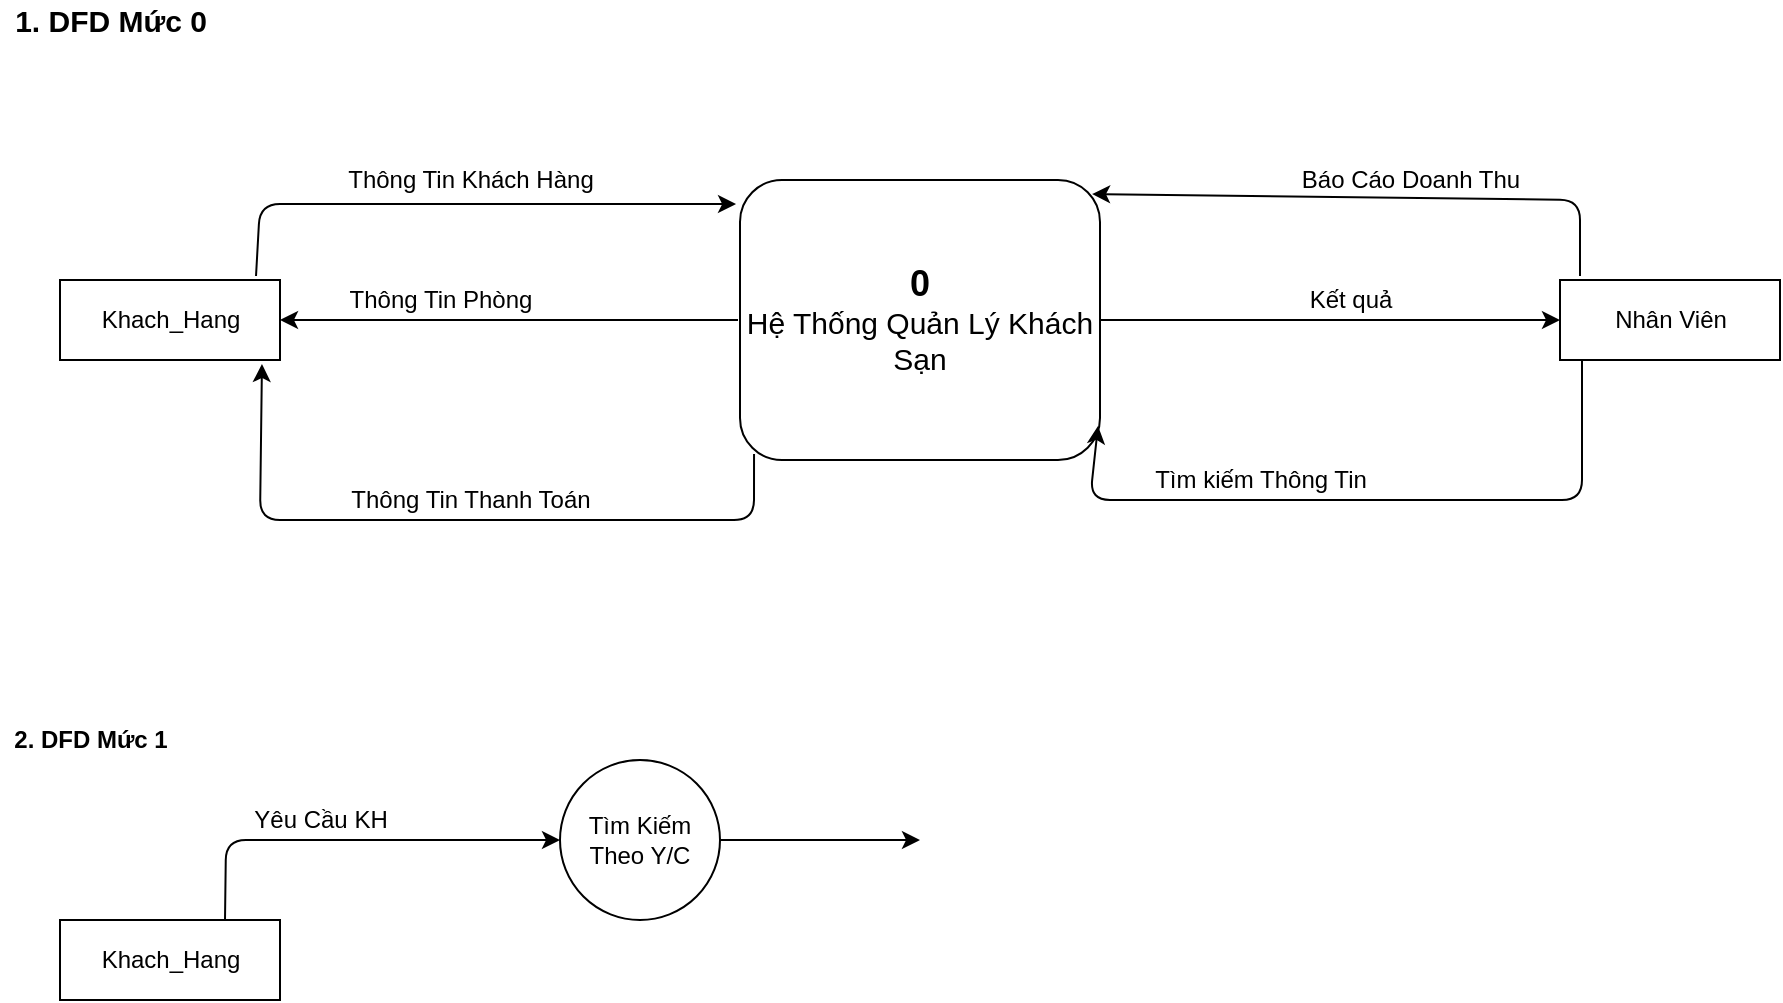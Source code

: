 <mxfile version="14.1.2" type="github">
  <diagram name="Page-1" id="e7e014a7-5840-1c2e-5031-d8a46d1fe8dd">
    <mxGraphModel dx="981" dy="554" grid="1" gridSize="10" guides="1" tooltips="1" connect="1" arrows="1" fold="1" page="1" pageScale="1" pageWidth="1169" pageHeight="826" background="#ffffff" math="0" shadow="0">
      <root>
        <mxCell id="0" />
        <mxCell id="1" parent="0" />
        <mxCell id="tYLHyqTt-1DBQ8F93RRt-41" value="Khach_Hang" style="html=1;" vertex="1" parent="1">
          <mxGeometry x="70" y="280" width="110" height="40" as="geometry" />
        </mxCell>
        <mxCell id="tYLHyqTt-1DBQ8F93RRt-42" value="Nhân Viên" style="html=1;" vertex="1" parent="1">
          <mxGeometry x="820" y="280" width="110" height="40" as="geometry" />
        </mxCell>
        <mxCell id="tYLHyqTt-1DBQ8F93RRt-45" value="&lt;font&gt;&lt;span style=&quot;font-weight: bold ; font-size: 18px&quot;&gt;0&lt;/span&gt;&lt;br&gt;&lt;font style=&quot;font-size: 15px&quot;&gt;Hệ Thống Quản Lý Khách Sạn&lt;/font&gt;&lt;br&gt;&lt;/font&gt;" style="rounded=1;whiteSpace=wrap;html=1;align=center;" vertex="1" parent="1">
          <mxGeometry x="410" y="230" width="180" height="140" as="geometry" />
        </mxCell>
        <mxCell id="tYLHyqTt-1DBQ8F93RRt-46" value="" style="endArrow=classic;html=1;entryX=-0.011;entryY=0.086;entryDx=0;entryDy=0;entryPerimeter=0;exitX=0.891;exitY=-0.05;exitDx=0;exitDy=0;exitPerimeter=0;" edge="1" parent="1" source="tYLHyqTt-1DBQ8F93RRt-41" target="tYLHyqTt-1DBQ8F93RRt-45">
          <mxGeometry width="50" height="50" relative="1" as="geometry">
            <mxPoint x="170" y="270" as="sourcePoint" />
            <mxPoint x="610" y="490" as="targetPoint" />
            <Array as="points">
              <mxPoint x="170" y="242" />
            </Array>
          </mxGeometry>
        </mxCell>
        <mxCell id="tYLHyqTt-1DBQ8F93RRt-47" value="Thông Tin Khách Hàng" style="text;html=1;align=center;verticalAlign=middle;resizable=0;points=[];autosize=1;" vertex="1" parent="1">
          <mxGeometry x="205" y="220" width="140" height="20" as="geometry" />
        </mxCell>
        <mxCell id="tYLHyqTt-1DBQ8F93RRt-48" value="" style="endArrow=classic;html=1;" edge="1" parent="1">
          <mxGeometry width="50" height="50" relative="1" as="geometry">
            <mxPoint x="409" y="300" as="sourcePoint" />
            <mxPoint x="180" y="300" as="targetPoint" />
          </mxGeometry>
        </mxCell>
        <mxCell id="tYLHyqTt-1DBQ8F93RRt-49" value="Thông Tin Phòng" style="text;html=1;align=center;verticalAlign=middle;resizable=0;points=[];autosize=1;" vertex="1" parent="1">
          <mxGeometry x="205" y="280" width="110" height="20" as="geometry" />
        </mxCell>
        <mxCell id="tYLHyqTt-1DBQ8F93RRt-50" value="" style="endArrow=classic;html=1;exitX=0.039;exitY=0.979;exitDx=0;exitDy=0;exitPerimeter=0;entryX=0.918;entryY=1.05;entryDx=0;entryDy=0;entryPerimeter=0;" edge="1" parent="1" source="tYLHyqTt-1DBQ8F93RRt-45" target="tYLHyqTt-1DBQ8F93RRt-41">
          <mxGeometry width="50" height="50" relative="1" as="geometry">
            <mxPoint x="560" y="340" as="sourcePoint" />
            <mxPoint x="167" y="330" as="targetPoint" />
            <Array as="points">
              <mxPoint x="417" y="400" />
              <mxPoint x="170" y="400" />
            </Array>
          </mxGeometry>
        </mxCell>
        <mxCell id="tYLHyqTt-1DBQ8F93RRt-51" value="Thông Tin Thanh Toán" style="text;html=1;align=center;verticalAlign=middle;resizable=0;points=[];autosize=1;" vertex="1" parent="1">
          <mxGeometry x="205" y="380" width="140" height="20" as="geometry" />
        </mxCell>
        <mxCell id="tYLHyqTt-1DBQ8F93RRt-53" value="" style="endArrow=classic;html=1;entryX=0.978;entryY=0.05;entryDx=0;entryDy=0;entryPerimeter=0;" edge="1" parent="1" target="tYLHyqTt-1DBQ8F93RRt-45">
          <mxGeometry width="50" height="50" relative="1" as="geometry">
            <mxPoint x="830" y="278" as="sourcePoint" />
            <mxPoint x="610" y="290" as="targetPoint" />
            <Array as="points">
              <mxPoint x="830" y="240" />
            </Array>
          </mxGeometry>
        </mxCell>
        <mxCell id="tYLHyqTt-1DBQ8F93RRt-54" value="Báo Cáo Doanh Thu" style="text;html=1;align=center;verticalAlign=middle;resizable=0;points=[];autosize=1;" vertex="1" parent="1">
          <mxGeometry x="685" y="220" width="120" height="20" as="geometry" />
        </mxCell>
        <mxCell id="tYLHyqTt-1DBQ8F93RRt-55" value="" style="endArrow=classic;html=1;" edge="1" parent="1">
          <mxGeometry width="50" height="50" relative="1" as="geometry">
            <mxPoint x="831" y="320" as="sourcePoint" />
            <mxPoint x="589" y="353" as="targetPoint" />
            <Array as="points">
              <mxPoint x="831" y="390" />
              <mxPoint x="585" y="390" />
            </Array>
          </mxGeometry>
        </mxCell>
        <mxCell id="tYLHyqTt-1DBQ8F93RRt-57" value="Tìm kiếm Thông Tin" style="text;html=1;align=center;verticalAlign=middle;resizable=0;points=[];autosize=1;" vertex="1" parent="1">
          <mxGeometry x="610" y="370" width="120" height="20" as="geometry" />
        </mxCell>
        <mxCell id="tYLHyqTt-1DBQ8F93RRt-58" value="" style="endArrow=classic;html=1;exitX=1;exitY=0.5;exitDx=0;exitDy=0;entryX=0;entryY=0.5;entryDx=0;entryDy=0;" edge="1" parent="1" source="tYLHyqTt-1DBQ8F93RRt-45" target="tYLHyqTt-1DBQ8F93RRt-42">
          <mxGeometry width="50" height="50" relative="1" as="geometry">
            <mxPoint x="560" y="340" as="sourcePoint" />
            <mxPoint x="810" y="300" as="targetPoint" />
          </mxGeometry>
        </mxCell>
        <mxCell id="tYLHyqTt-1DBQ8F93RRt-59" value="Kết quả" style="text;html=1;align=center;verticalAlign=middle;resizable=0;points=[];autosize=1;" vertex="1" parent="1">
          <mxGeometry x="685" y="280" width="60" height="20" as="geometry" />
        </mxCell>
        <mxCell id="tYLHyqTt-1DBQ8F93RRt-60" value="&lt;b&gt;&lt;font style=&quot;font-size: 15px&quot;&gt;1. DFD Mức 0&lt;/font&gt;&lt;/b&gt;" style="text;html=1;align=center;verticalAlign=middle;resizable=0;points=[];autosize=1;" vertex="1" parent="1">
          <mxGeometry x="40" y="140" width="110" height="20" as="geometry" />
        </mxCell>
        <mxCell id="tYLHyqTt-1DBQ8F93RRt-61" value="&lt;b&gt;2. DFD Mức 1&lt;/b&gt;" style="text;html=1;align=center;verticalAlign=middle;resizable=0;points=[];autosize=1;" vertex="1" parent="1">
          <mxGeometry x="40" y="500" width="90" height="20" as="geometry" />
        </mxCell>
        <mxCell id="tYLHyqTt-1DBQ8F93RRt-62" value="Khach_Hang" style="html=1;" vertex="1" parent="1">
          <mxGeometry x="70" y="600" width="110" height="40" as="geometry" />
        </mxCell>
        <mxCell id="tYLHyqTt-1DBQ8F93RRt-63" value="" style="endArrow=classic;html=1;exitX=0.75;exitY=0;exitDx=0;exitDy=0;" edge="1" parent="1" source="tYLHyqTt-1DBQ8F93RRt-62">
          <mxGeometry width="50" height="50" relative="1" as="geometry">
            <mxPoint x="160" y="560" as="sourcePoint" />
            <mxPoint x="320" y="560" as="targetPoint" />
            <Array as="points">
              <mxPoint x="153" y="560" />
            </Array>
          </mxGeometry>
        </mxCell>
        <mxCell id="tYLHyqTt-1DBQ8F93RRt-64" value="Yêu Cầu KH" style="text;html=1;align=center;verticalAlign=middle;resizable=0;points=[];autosize=1;" vertex="1" parent="1">
          <mxGeometry x="160" y="540" width="80" height="20" as="geometry" />
        </mxCell>
        <mxCell id="tYLHyqTt-1DBQ8F93RRt-65" value="Tìm Kiếm Theo Y/C" style="ellipse;whiteSpace=wrap;html=1;aspect=fixed;align=center;" vertex="1" parent="1">
          <mxGeometry x="320" y="520" width="80" height="80" as="geometry" />
        </mxCell>
        <mxCell id="tYLHyqTt-1DBQ8F93RRt-66" value="" style="endArrow=classic;html=1;exitX=1;exitY=0.5;exitDx=0;exitDy=0;" edge="1" parent="1" source="tYLHyqTt-1DBQ8F93RRt-65">
          <mxGeometry width="50" height="50" relative="1" as="geometry">
            <mxPoint x="450" y="640" as="sourcePoint" />
            <mxPoint x="500" y="560" as="targetPoint" />
          </mxGeometry>
        </mxCell>
      </root>
    </mxGraphModel>
  </diagram>
</mxfile>
